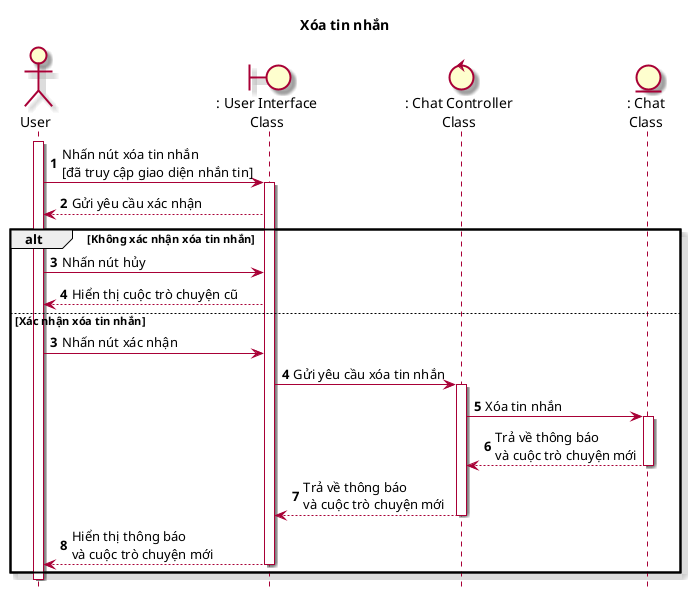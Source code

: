 @startuml SeqXoaTinNhan

skin rose
hide footbox
title Xóa tin nhắn

actor User as user
boundary ": User Interface\nClass" as userInterface
control ": Chat Controller\nClass" as chatController
entity ": Chat\nClass" as chat

autonumber
user++
user -> userInterface++: Nhấn nút xóa tin nhắn\n[đã truy cập giao diện nhắn tin]
userInterface --> user: Gửi yêu cầu xác nhận
alt Không xác nhận xóa tin nhắn
    user -> userInterface: Nhấn nút hủy
    userInterface --> user: Hiển thị cuộc trò chuyện cũ
else Xác nhận xóa tin nhắn
    autonumber 3
    user -> userInterface: Nhấn nút xác nhận
    userInterface -> chatController++: Gửi yêu cầu xóa tin nhắn
    chatController -> chat++: Xóa tin nhắn
    chat --> chatController--: Trả về thông báo\nvà cuộc trò chuyện mới
    chatController --> userInterface--: Trả về thông báo\nvà cuộc trò chuyện mới
    userInterface --> user--: Hiển thị thông báo\nvà cuộc trò chuyện mới
end
user--

@enduml
